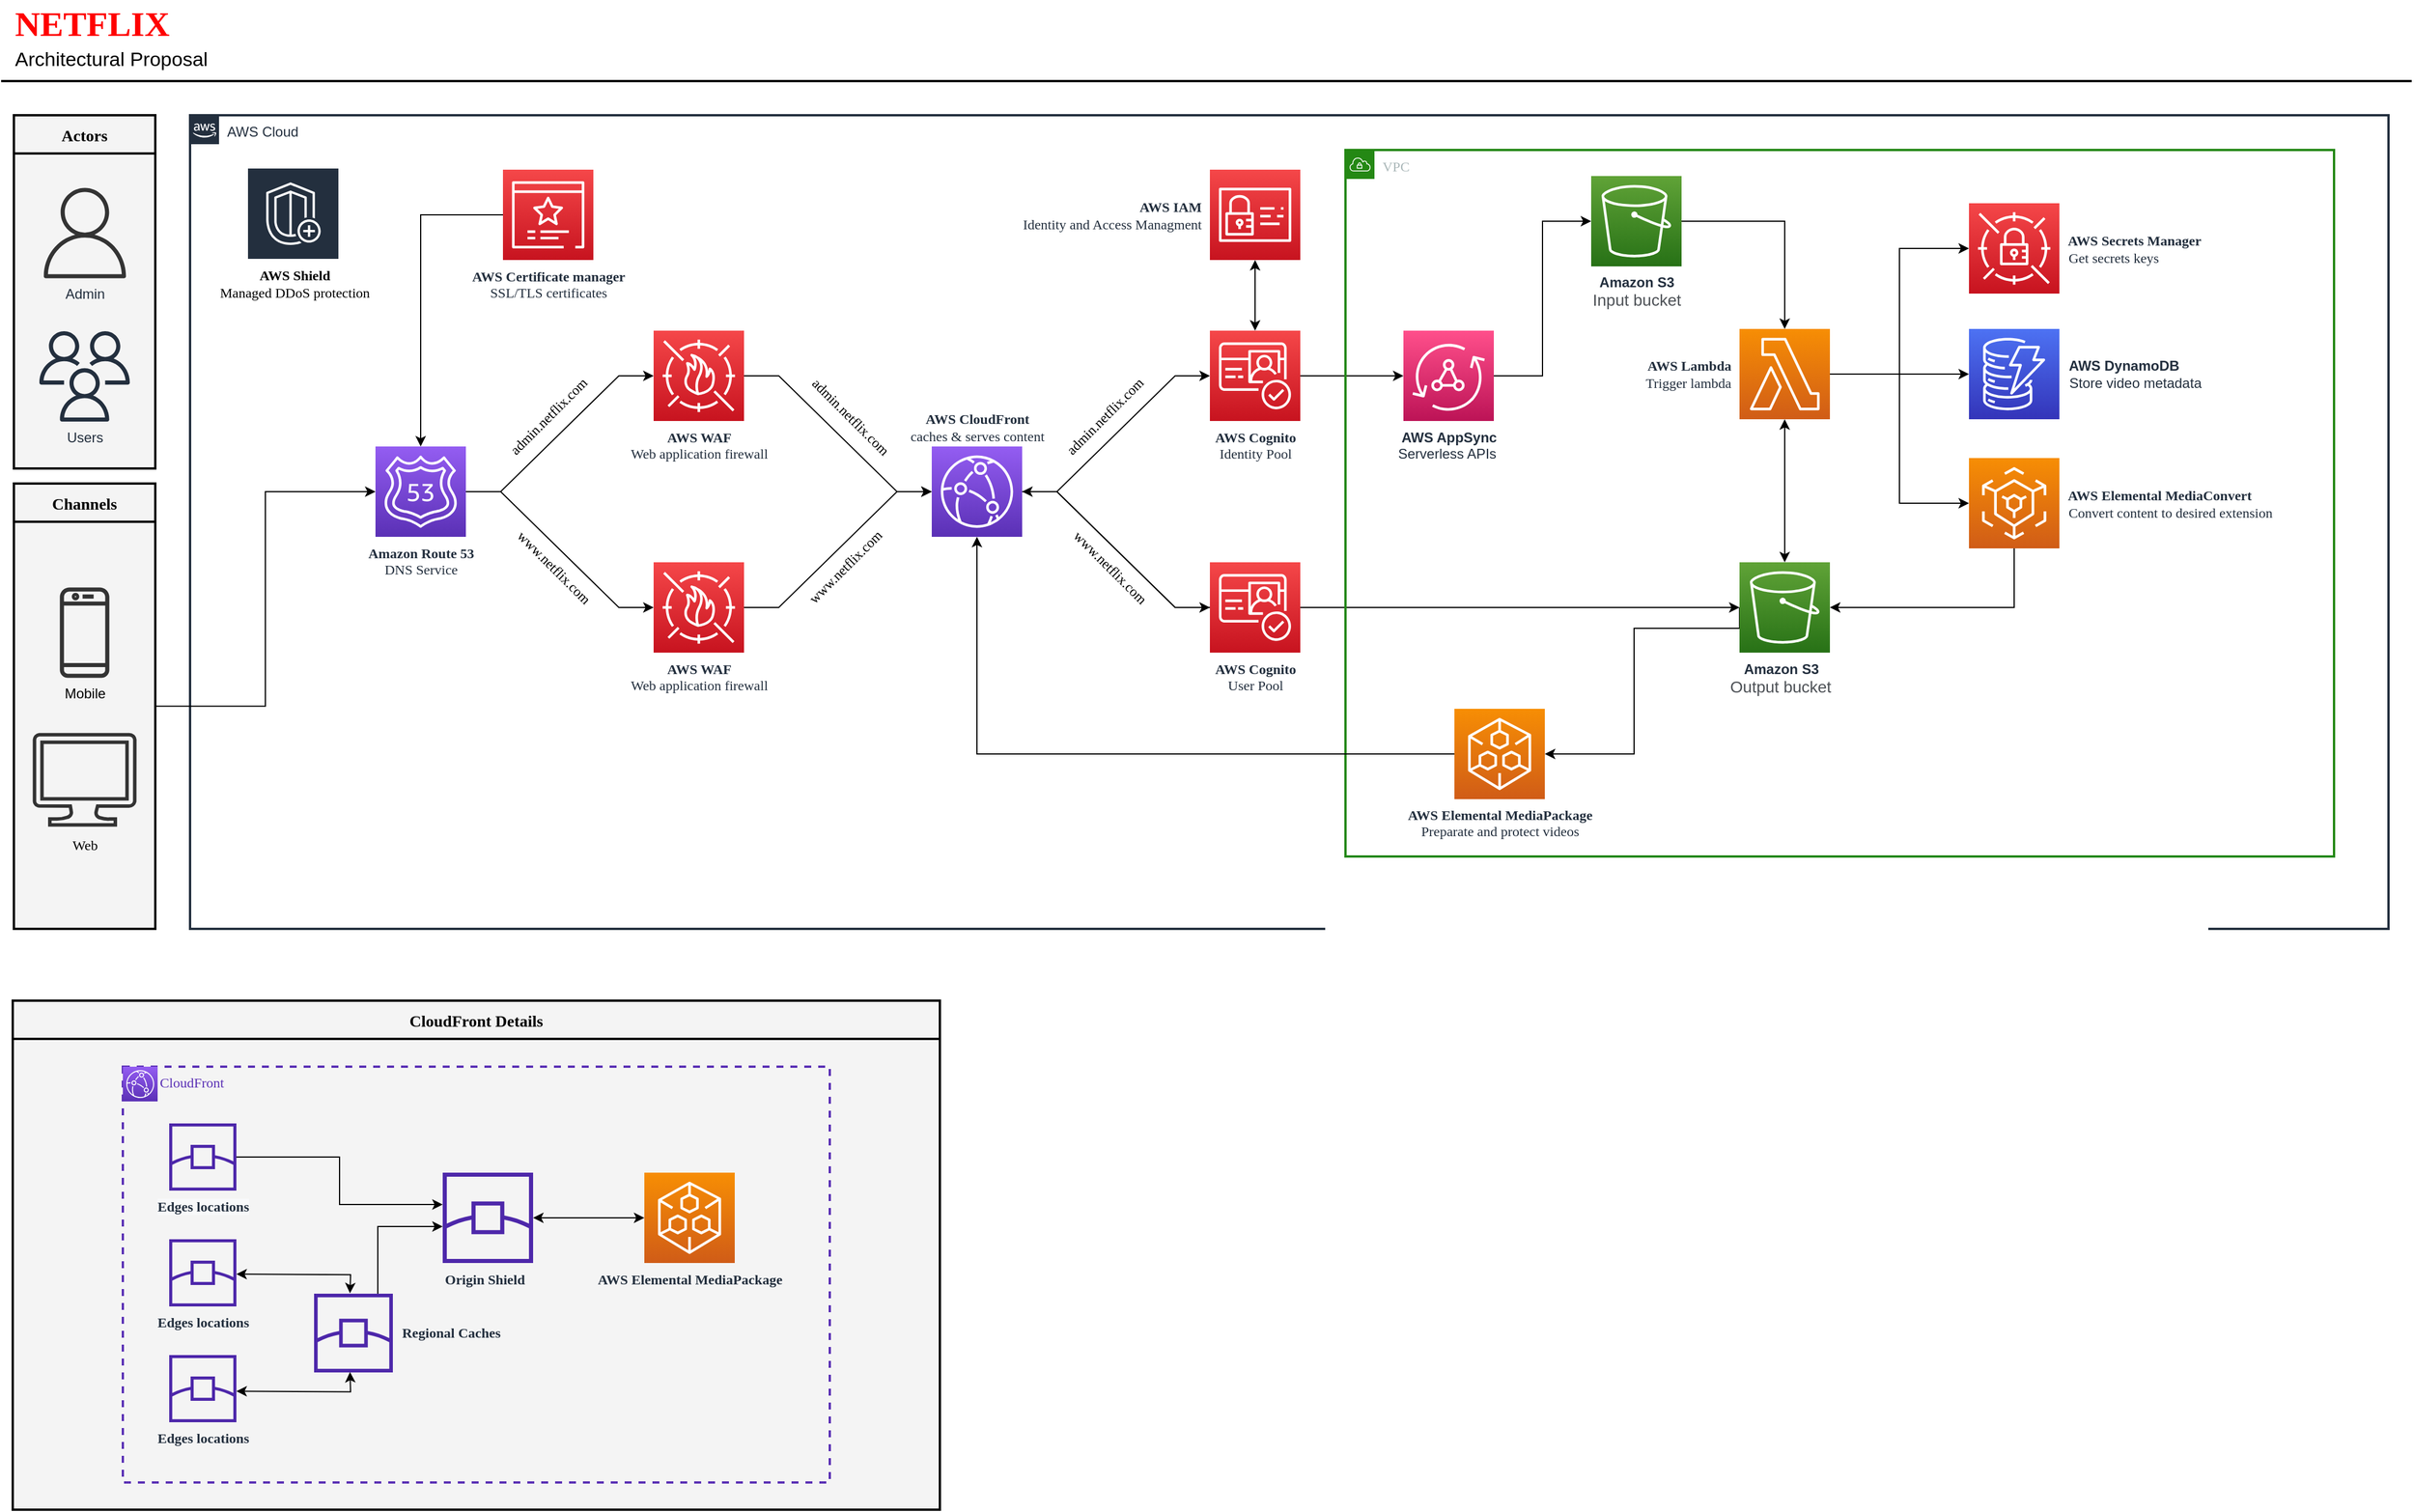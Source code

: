 <mxfile version="20.3.3" type="github">
  <diagram id="Ht1M8jgEwFfnCIfOTk4-" name="Page-1">
    <mxGraphModel dx="1203" dy="720" grid="1" gridSize="10" guides="1" tooltips="1" connect="1" arrows="1" fold="1" page="0" pageScale="1" pageWidth="1654" pageHeight="1169" math="0" shadow="0">
      <root>
        <mxCell id="0" />
        <mxCell id="1" parent="0" />
        <mxCell id="UEzPUAAOIrF-is8g5C7q-2" value="AWS Cloud" style="points=[[0,0],[0.25,0],[0.5,0],[0.75,0],[1,0],[1,0.25],[1,0.5],[1,0.75],[1,1],[0.75,1],[0.5,1],[0.25,1],[0,1],[0,0.75],[0,0.5],[0,0.25]];outlineConnect=0;gradientColor=none;html=1;whiteSpace=wrap;fontSize=12;fontStyle=0;shape=mxgraph.aws4.group;grIcon=mxgraph.aws4.group_aws_cloud_alt;strokeColor=#232F3E;fillColor=none;verticalAlign=top;align=left;spacingLeft=30;fontColor=#232F3E;dashed=0;container=1;pointerEvents=0;collapsible=0;recursiveResize=0;strokeWidth=2;" parent="1" vertex="1">
          <mxGeometry x="203" y="127.5" width="1897" height="702.5" as="geometry" />
        </mxCell>
        <mxCell id="dvmCrzCYMaWsLNcymDTV-44" style="edgeStyle=entityRelationEdgeStyle;rounded=0;orthogonalLoop=1;jettySize=auto;html=1;exitX=1;exitY=0.5;exitDx=0;exitDy=0;exitPerimeter=0;entryX=0;entryY=0.5;entryDx=0;entryDy=0;entryPerimeter=0;fontFamily=Tahoma;fontSize=12;fontColor=#000000;endArrow=classic;endFill=1;" edge="1" parent="UEzPUAAOIrF-is8g5C7q-2" source="6SgV_SN4hcE-GMupCQ7z-68" target="dvmCrzCYMaWsLNcymDTV-8">
          <mxGeometry relative="1" as="geometry" />
        </mxCell>
        <mxCell id="dvmCrzCYMaWsLNcymDTV-45" style="edgeStyle=entityRelationEdgeStyle;rounded=0;orthogonalLoop=1;jettySize=auto;html=1;exitX=1;exitY=0.5;exitDx=0;exitDy=0;exitPerimeter=0;entryX=0;entryY=0.5;entryDx=0;entryDy=0;entryPerimeter=0;fontFamily=Tahoma;fontSize=12;fontColor=#000000;endArrow=classic;endFill=1;" edge="1" parent="UEzPUAAOIrF-is8g5C7q-2" source="6SgV_SN4hcE-GMupCQ7z-68" target="6SgV_SN4hcE-GMupCQ7z-70">
          <mxGeometry relative="1" as="geometry" />
        </mxCell>
        <mxCell id="6SgV_SN4hcE-GMupCQ7z-68" value="&lt;font style=&quot;font-size: 12px;&quot;&gt;&lt;b&gt;Amazon Route 53&lt;/b&gt;&lt;br&gt;DNS Service&lt;/font&gt;" style="sketch=0;points=[[0,0,0],[0.25,0,0],[0.5,0,0],[0.75,0,0],[1,0,0],[0,1,0],[0.25,1,0],[0.5,1,0],[0.75,1,0],[1,1,0],[0,0.25,0],[0,0.5,0],[0,0.75,0],[1,0.25,0],[1,0.5,0],[1,0.75,0]];outlineConnect=0;fontColor=#232F3E;gradientColor=#945DF2;gradientDirection=north;fillColor=#5A30B5;strokeColor=#ffffff;dashed=0;verticalLabelPosition=bottom;verticalAlign=top;align=center;html=1;fontSize=12;fontStyle=0;aspect=fixed;shape=mxgraph.aws4.resourceIcon;resIcon=mxgraph.aws4.route_53;labelBorderColor=none;fillStyle=auto;strokeWidth=3;fontFamily=Tahoma;" parent="UEzPUAAOIrF-is8g5C7q-2" vertex="1">
          <mxGeometry x="160" y="286" width="78" height="78" as="geometry" />
        </mxCell>
        <mxCell id="dvmCrzCYMaWsLNcymDTV-40" style="edgeStyle=entityRelationEdgeStyle;rounded=0;orthogonalLoop=1;jettySize=auto;html=1;exitX=1;exitY=0.5;exitDx=0;exitDy=0;exitPerimeter=0;entryX=0;entryY=0.5;entryDx=0;entryDy=0;entryPerimeter=0;fontFamily=Tahoma;fontSize=12;fontColor=#000000;endArrow=classic;endFill=1;" edge="1" parent="UEzPUAAOIrF-is8g5C7q-2" source="6SgV_SN4hcE-GMupCQ7z-70" target="dvmCrzCYMaWsLNcymDTV-37">
          <mxGeometry relative="1" as="geometry" />
        </mxCell>
        <mxCell id="6SgV_SN4hcE-GMupCQ7z-70" value="&lt;b&gt;AWS WAF&lt;/b&gt;&lt;br&gt;&lt;div&gt;Web application firewall&lt;/div&gt;" style="sketch=0;points=[[0,0,0],[0.25,0,0],[0.5,0,0],[0.75,0,0],[1,0,0],[0,1,0],[0.25,1,0],[0.5,1,0],[0.75,1,0],[1,1,0],[0,0.25,0],[0,0.5,0],[0,0.75,0],[1,0.25,0],[1,0.5,0],[1,0.75,0]];outlineConnect=0;fontColor=#232F3E;gradientColor=#F54749;gradientDirection=north;fillColor=#C7131F;strokeColor=#ffffff;dashed=0;verticalLabelPosition=bottom;verticalAlign=top;align=center;html=1;fontSize=12;fontStyle=0;aspect=fixed;shape=mxgraph.aws4.resourceIcon;resIcon=mxgraph.aws4.waf;labelBorderColor=none;fillStyle=auto;strokeWidth=3;fontFamily=Tahoma;" parent="UEzPUAAOIrF-is8g5C7q-2" vertex="1">
          <mxGeometry x="400" y="186" width="78" height="78" as="geometry" />
        </mxCell>
        <mxCell id="dvmCrzCYMaWsLNcymDTV-6" value="" style="sketch=0;outlineConnect=0;fontColor=#232F3E;gradientColor=none;strokeColor=#ffffff;fillColor=#232F3E;dashed=0;verticalLabelPosition=middle;verticalAlign=bottom;align=center;html=1;whiteSpace=wrap;fontSize=10;fontStyle=1;spacing=3;shape=mxgraph.aws4.productIcon;prIcon=mxgraph.aws4.shield;labelBorderColor=none;fillStyle=auto;strokeWidth=3;fontFamily=Tahoma;shadow=0;" vertex="1" parent="UEzPUAAOIrF-is8g5C7q-2">
          <mxGeometry x="49" y="45" width="80" height="75" as="geometry" />
        </mxCell>
        <mxCell id="dvmCrzCYMaWsLNcymDTV-7" value="&lt;b&gt;AWS Shield&lt;/b&gt;&lt;br&gt;Managed DDoS protection" style="text;html=1;align=center;verticalAlign=middle;resizable=0;points=[];autosize=1;strokeColor=none;fillColor=none;fontSize=12;fontFamily=Tahoma;fontColor=#000000;" vertex="1" parent="UEzPUAAOIrF-is8g5C7q-2">
          <mxGeometry x="10" y="125" width="160" height="40" as="geometry" />
        </mxCell>
        <mxCell id="dvmCrzCYMaWsLNcymDTV-41" style="edgeStyle=entityRelationEdgeStyle;rounded=0;orthogonalLoop=1;jettySize=auto;html=1;exitX=1;exitY=0.5;exitDx=0;exitDy=0;exitPerimeter=0;entryX=0;entryY=0.5;entryDx=0;entryDy=0;entryPerimeter=0;fontFamily=Tahoma;fontSize=12;fontColor=#000000;endArrow=classic;endFill=1;" edge="1" parent="UEzPUAAOIrF-is8g5C7q-2" source="dvmCrzCYMaWsLNcymDTV-8" target="dvmCrzCYMaWsLNcymDTV-37">
          <mxGeometry relative="1" as="geometry" />
        </mxCell>
        <mxCell id="dvmCrzCYMaWsLNcymDTV-8" value="&lt;b&gt;AWS WAF&lt;/b&gt;&lt;br&gt;&lt;div&gt;Web application firewall&lt;/div&gt;" style="sketch=0;points=[[0,0,0],[0.25,0,0],[0.5,0,0],[0.75,0,0],[1,0,0],[0,1,0],[0.25,1,0],[0.5,1,0],[0.75,1,0],[1,1,0],[0,0.25,0],[0,0.5,0],[0,0.75,0],[1,0.25,0],[1,0.5,0],[1,0.75,0]];outlineConnect=0;fontColor=#232F3E;gradientColor=#F54749;gradientDirection=north;fillColor=#C7131F;strokeColor=#ffffff;dashed=0;verticalLabelPosition=bottom;verticalAlign=top;align=center;html=1;fontSize=12;fontStyle=0;aspect=fixed;shape=mxgraph.aws4.resourceIcon;resIcon=mxgraph.aws4.waf;labelBorderColor=none;fillStyle=auto;strokeWidth=3;fontFamily=Tahoma;" vertex="1" parent="UEzPUAAOIrF-is8g5C7q-2">
          <mxGeometry x="400" y="386" width="78" height="78" as="geometry" />
        </mxCell>
        <mxCell id="dvmCrzCYMaWsLNcymDTV-13" style="edgeStyle=orthogonalEdgeStyle;rounded=0;orthogonalLoop=1;jettySize=auto;html=1;exitX=0;exitY=0.5;exitDx=0;exitDy=0;exitPerimeter=0;entryX=0.5;entryY=0;entryDx=0;entryDy=0;entryPerimeter=0;fontFamily=Tahoma;fontSize=12;fontColor=#000000;" edge="1" parent="UEzPUAAOIrF-is8g5C7q-2" source="dvmCrzCYMaWsLNcymDTV-9" target="6SgV_SN4hcE-GMupCQ7z-68">
          <mxGeometry relative="1" as="geometry" />
        </mxCell>
        <mxCell id="dvmCrzCYMaWsLNcymDTV-9" value="&lt;b&gt;AWS Certificate manager&lt;/b&gt;&lt;br&gt;SSL/TLS certificates" style="sketch=0;points=[[0,0,0],[0.25,0,0],[0.5,0,0],[0.75,0,0],[1,0,0],[0,1,0],[0.25,1,0],[0.5,1,0],[0.75,1,0],[1,1,0],[0,0.25,0],[0,0.5,0],[0,0.75,0],[1,0.25,0],[1,0.5,0],[1,0.75,0]];outlineConnect=0;fontColor=#232F3E;gradientColor=#F54749;gradientDirection=north;fillColor=#C7131F;strokeColor=#ffffff;dashed=0;verticalLabelPosition=bottom;verticalAlign=top;align=center;html=1;fontSize=12;fontStyle=0;aspect=fixed;shape=mxgraph.aws4.resourceIcon;resIcon=mxgraph.aws4.certificate_manager_3;shadow=0;labelBorderColor=none;fillStyle=auto;strokeWidth=3;fontFamily=Tahoma;" vertex="1" parent="UEzPUAAOIrF-is8g5C7q-2">
          <mxGeometry x="270" y="47" width="78" height="78" as="geometry" />
        </mxCell>
        <mxCell id="dvmCrzCYMaWsLNcymDTV-35" value="www.netflix.com" style="text;html=1;align=center;verticalAlign=middle;resizable=0;points=[];autosize=1;strokeColor=none;fillColor=none;fontSize=12;fontFamily=Tahoma;fontColor=#000000;rotation=45;" vertex="1" parent="UEzPUAAOIrF-is8g5C7q-2">
          <mxGeometry x="259" y="375" width="110" height="30" as="geometry" />
        </mxCell>
        <mxCell id="dvmCrzCYMaWsLNcymDTV-36" value="admin.netflix.com" style="text;html=1;align=center;verticalAlign=middle;resizable=0;points=[];autosize=1;strokeColor=none;fillColor=none;fontSize=12;fontFamily=Tahoma;fontColor=#000000;rotation=315;flipV=1;flipH=1;" vertex="1" parent="UEzPUAAOIrF-is8g5C7q-2">
          <mxGeometry x="249" y="245" width="120" height="30" as="geometry" />
        </mxCell>
        <mxCell id="dvmCrzCYMaWsLNcymDTV-37" value="&lt;b&gt;AWS CloudFront&lt;/b&gt;&lt;br&gt;caches &amp;amp; serves content" style="sketch=0;points=[[0,0,0],[0.25,0,0],[0.5,0,0],[0.75,0,0],[1,0,0],[0,1,0],[0.25,1,0],[0.5,1,0],[0.75,1,0],[1,1,0],[0,0.25,0],[0,0.5,0],[0,0.75,0],[1,0.25,0],[1,0.5,0],[1,0.75,0]];outlineConnect=0;fontColor=#232F3E;gradientColor=#945DF2;gradientDirection=north;fillColor=#5A30B5;strokeColor=#ffffff;dashed=0;verticalLabelPosition=top;verticalAlign=bottom;align=center;html=1;fontSize=12;fontStyle=0;aspect=fixed;shape=mxgraph.aws4.resourceIcon;resIcon=mxgraph.aws4.cloudfront;shadow=0;labelBorderColor=none;fillStyle=auto;strokeWidth=3;fontFamily=Tahoma;labelPosition=center;" vertex="1" parent="UEzPUAAOIrF-is8g5C7q-2">
          <mxGeometry x="640" y="286" width="78" height="78" as="geometry" />
        </mxCell>
        <mxCell id="dvmCrzCYMaWsLNcymDTV-42" value="admin.netflix.com" style="text;html=1;align=center;verticalAlign=middle;resizable=0;points=[];autosize=1;strokeColor=none;fillColor=none;fontSize=12;fontFamily=Tahoma;fontColor=#000000;rotation=45;flipV=1;flipH=1;" vertex="1" parent="UEzPUAAOIrF-is8g5C7q-2">
          <mxGeometry x="510" y="245" width="120" height="30" as="geometry" />
        </mxCell>
        <mxCell id="dvmCrzCYMaWsLNcymDTV-43" value="www.netflix.com" style="text;html=1;align=center;verticalAlign=middle;resizable=0;points=[];autosize=1;strokeColor=none;fillColor=none;fontSize=12;fontFamily=Tahoma;fontColor=#000000;rotation=315;" vertex="1" parent="UEzPUAAOIrF-is8g5C7q-2">
          <mxGeometry x="510" y="375" width="110" height="30" as="geometry" />
        </mxCell>
        <mxCell id="dvmCrzCYMaWsLNcymDTV-63" style="edgeStyle=entityRelationEdgeStyle;rounded=0;orthogonalLoop=1;jettySize=auto;html=1;exitX=1;exitY=0.5;exitDx=0;exitDy=0;exitPerimeter=0;fontFamily=Tahoma;fontSize=12;fontColor=#000000;endArrow=classic;endFill=1;" edge="1" parent="UEzPUAAOIrF-is8g5C7q-2" source="dvmCrzCYMaWsLNcymDTV-48" target="dvmCrzCYMaWsLNcymDTV-62">
          <mxGeometry relative="1" as="geometry" />
        </mxCell>
        <mxCell id="dvmCrzCYMaWsLNcymDTV-48" value="&lt;b&gt;AWS Cognito&lt;/b&gt;&lt;br&gt;Identity Pool" style="sketch=0;points=[[0,0,0],[0.25,0,0],[0.5,0,0],[0.75,0,0],[1,0,0],[0,1,0],[0.25,1,0],[0.5,1,0],[0.75,1,0],[1,1,0],[0,0.25,0],[0,0.5,0],[0,0.75,0],[1,0.25,0],[1,0.5,0],[1,0.75,0]];outlineConnect=0;fontColor=#232F3E;gradientColor=#F54749;gradientDirection=north;fillColor=#C7131F;strokeColor=#ffffff;dashed=0;verticalLabelPosition=bottom;verticalAlign=top;align=center;html=1;fontSize=12;fontStyle=0;aspect=fixed;shape=mxgraph.aws4.resourceIcon;resIcon=mxgraph.aws4.cognito;shadow=0;labelBorderColor=none;fillStyle=auto;strokeWidth=3;fontFamily=Tahoma;" vertex="1" parent="UEzPUAAOIrF-is8g5C7q-2">
          <mxGeometry x="880" y="186" width="78" height="78" as="geometry" />
        </mxCell>
        <mxCell id="dvmCrzCYMaWsLNcymDTV-49" style="edgeStyle=entityRelationEdgeStyle;rounded=0;orthogonalLoop=1;jettySize=auto;html=1;exitX=1;exitY=0.5;exitDx=0;exitDy=0;exitPerimeter=0;entryX=0;entryY=0.5;entryDx=0;entryDy=0;entryPerimeter=0;fontFamily=Tahoma;fontSize=12;fontColor=#000000;endArrow=classic;endFill=1;" edge="1" parent="UEzPUAAOIrF-is8g5C7q-2">
          <mxGeometry relative="1" as="geometry">
            <mxPoint x="718.0" y="325" as="sourcePoint" />
            <mxPoint x="880" y="425" as="targetPoint" />
          </mxGeometry>
        </mxCell>
        <mxCell id="dvmCrzCYMaWsLNcymDTV-50" style="edgeStyle=entityRelationEdgeStyle;rounded=0;orthogonalLoop=1;jettySize=auto;html=1;exitX=1;exitY=0.5;exitDx=0;exitDy=0;exitPerimeter=0;entryX=0;entryY=0.5;entryDx=0;entryDy=0;entryPerimeter=0;fontFamily=Tahoma;fontSize=12;fontColor=#000000;endArrow=classic;endFill=1;" edge="1" parent="UEzPUAAOIrF-is8g5C7q-2">
          <mxGeometry relative="1" as="geometry">
            <mxPoint x="718.0" y="325" as="sourcePoint" />
            <mxPoint x="880" y="225.0" as="targetPoint" />
          </mxGeometry>
        </mxCell>
        <mxCell id="dvmCrzCYMaWsLNcymDTV-51" value="www.netflix.com" style="text;html=1;align=center;verticalAlign=middle;resizable=0;points=[];autosize=1;strokeColor=none;fillColor=none;fontSize=12;fontFamily=Tahoma;fontColor=#000000;rotation=45;" vertex="1" parent="UEzPUAAOIrF-is8g5C7q-2">
          <mxGeometry x="739" y="375" width="110" height="30" as="geometry" />
        </mxCell>
        <mxCell id="dvmCrzCYMaWsLNcymDTV-52" value="admin.netflix.com" style="text;html=1;align=center;verticalAlign=middle;resizable=0;points=[];autosize=1;strokeColor=none;fillColor=none;fontSize=12;fontFamily=Tahoma;fontColor=#000000;rotation=315;flipV=1;flipH=1;" vertex="1" parent="UEzPUAAOIrF-is8g5C7q-2">
          <mxGeometry x="729" y="245" width="120" height="30" as="geometry" />
        </mxCell>
        <mxCell id="dvmCrzCYMaWsLNcymDTV-109" style="edgeStyle=orthogonalEdgeStyle;rounded=0;orthogonalLoop=1;jettySize=auto;html=1;exitX=1;exitY=0.5;exitDx=0;exitDy=0;exitPerimeter=0;entryX=0;entryY=0.5;entryDx=0;entryDy=0;entryPerimeter=0;fontFamily=Tahoma;fontSize=12;fontColor=#000000;endArrow=classic;endFill=1;" edge="1" parent="UEzPUAAOIrF-is8g5C7q-2" source="dvmCrzCYMaWsLNcymDTV-53" target="dvmCrzCYMaWsLNcymDTV-71">
          <mxGeometry relative="1" as="geometry" />
        </mxCell>
        <mxCell id="dvmCrzCYMaWsLNcymDTV-125" style="edgeStyle=entityRelationEdgeStyle;rounded=0;orthogonalLoop=1;jettySize=auto;html=1;exitX=0;exitY=0.5;exitDx=0;exitDy=0;exitPerimeter=0;entryX=1;entryY=0.5;entryDx=0;entryDy=0;entryPerimeter=0;fontFamily=Tahoma;fontSize=14;fontColor=#000000;endArrow=classic;endFill=1;" edge="1" parent="UEzPUAAOIrF-is8g5C7q-2" source="dvmCrzCYMaWsLNcymDTV-53" target="dvmCrzCYMaWsLNcymDTV-37">
          <mxGeometry relative="1" as="geometry" />
        </mxCell>
        <mxCell id="dvmCrzCYMaWsLNcymDTV-53" value="&lt;b&gt;AWS Cognito&lt;/b&gt;&lt;br&gt;User Pool" style="sketch=0;points=[[0,0,0],[0.25,0,0],[0.5,0,0],[0.75,0,0],[1,0,0],[0,1,0],[0.25,1,0],[0.5,1,0],[0.75,1,0],[1,1,0],[0,0.25,0],[0,0.5,0],[0,0.75,0],[1,0.25,0],[1,0.5,0],[1,0.75,0]];outlineConnect=0;fontColor=#232F3E;gradientColor=#F54749;gradientDirection=north;fillColor=#C7131F;strokeColor=#ffffff;dashed=0;verticalLabelPosition=bottom;verticalAlign=top;align=center;html=1;fontSize=12;fontStyle=0;aspect=fixed;shape=mxgraph.aws4.resourceIcon;resIcon=mxgraph.aws4.cognito;shadow=0;labelBorderColor=none;fillStyle=auto;strokeWidth=3;fontFamily=Tahoma;" vertex="1" parent="UEzPUAAOIrF-is8g5C7q-2">
          <mxGeometry x="880" y="386" width="78" height="78" as="geometry" />
        </mxCell>
        <mxCell id="dvmCrzCYMaWsLNcymDTV-54" value="&lt;div style=&quot;&quot;&gt;&lt;b style=&quot;background-color: initial;&quot;&gt;&amp;nbsp; AWS IAM&amp;nbsp;&amp;nbsp;&lt;/b&gt;&lt;/div&gt;&amp;nbsp; Identity and Access Managment&amp;nbsp;&amp;nbsp;" style="sketch=0;points=[[0,0,0],[0.25,0,0],[0.5,0,0],[0.75,0,0],[1,0,0],[0,1,0],[0.25,1,0],[0.5,1,0],[0.75,1,0],[1,1,0],[0,0.25,0],[0,0.5,0],[0,0.75,0],[1,0.25,0],[1,0.5,0],[1,0.75,0]];outlineConnect=0;fontColor=#232F3E;gradientColor=#F54749;gradientDirection=north;fillColor=#C7131F;strokeColor=#ffffff;dashed=0;verticalLabelPosition=middle;verticalAlign=middle;align=right;html=1;fontSize=12;fontStyle=0;aspect=fixed;shape=mxgraph.aws4.resourceIcon;resIcon=mxgraph.aws4.identity_and_access_management;shadow=0;labelBorderColor=none;fillStyle=auto;strokeWidth=3;fontFamily=Tahoma;labelPosition=left;" vertex="1" parent="UEzPUAAOIrF-is8g5C7q-2">
          <mxGeometry x="880" y="47" width="78" height="78" as="geometry" />
        </mxCell>
        <mxCell id="dvmCrzCYMaWsLNcymDTV-55" value="" style="endArrow=classic;startArrow=classic;html=1;rounded=0;fontFamily=Tahoma;fontSize=12;fontColor=#000000;entryX=0.5;entryY=1;entryDx=0;entryDy=0;entryPerimeter=0;exitX=0.5;exitY=0;exitDx=0;exitDy=0;exitPerimeter=0;" edge="1" parent="UEzPUAAOIrF-is8g5C7q-2" source="dvmCrzCYMaWsLNcymDTV-48" target="dvmCrzCYMaWsLNcymDTV-54">
          <mxGeometry width="50" height="50" relative="1" as="geometry">
            <mxPoint x="990" y="255" as="sourcePoint" />
            <mxPoint x="1040" y="205" as="targetPoint" />
          </mxGeometry>
        </mxCell>
        <mxCell id="dvmCrzCYMaWsLNcymDTV-61" value="VPC" style="points=[[0,0],[0.25,0],[0.5,0],[0.75,0],[1,0],[1,0.25],[1,0.5],[1,0.75],[1,1],[0.75,1],[0.5,1],[0.25,1],[0,1],[0,0.75],[0,0.5],[0,0.25]];outlineConnect=0;gradientColor=none;html=1;whiteSpace=wrap;fontSize=12;fontStyle=0;container=1;pointerEvents=0;collapsible=0;recursiveResize=0;shape=mxgraph.aws4.group;grIcon=mxgraph.aws4.group_vpc;strokeColor=#248814;fillColor=none;verticalAlign=top;align=left;spacingLeft=30;fontColor=#AAB7B8;dashed=0;shadow=0;labelBorderColor=none;sketch=0;fillStyle=auto;strokeWidth=2;fontFamily=Tahoma;" vertex="1" parent="UEzPUAAOIrF-is8g5C7q-2">
          <mxGeometry x="997" y="30" width="853" height="610" as="geometry" />
        </mxCell>
        <mxCell id="dvmCrzCYMaWsLNcymDTV-93" style="edgeStyle=orthogonalEdgeStyle;rounded=0;orthogonalLoop=1;jettySize=auto;html=1;exitX=1;exitY=0.5;exitDx=0;exitDy=0;exitPerimeter=0;entryX=0;entryY=0.5;entryDx=0;entryDy=0;entryPerimeter=0;fontFamily=Tahoma;fontSize=12;fontColor=#000000;endArrow=classic;endFill=1;" edge="1" parent="dvmCrzCYMaWsLNcymDTV-61" source="dvmCrzCYMaWsLNcymDTV-62" target="dvmCrzCYMaWsLNcymDTV-67">
          <mxGeometry relative="1" as="geometry" />
        </mxCell>
        <mxCell id="dvmCrzCYMaWsLNcymDTV-62" value="&lt;b&gt;AWS AppSync&lt;/b&gt;&lt;br&gt;Serverless APIs&amp;nbsp;" style="sketch=0;points=[[0,0,0],[0.25,0,0],[0.5,0,0],[0.75,0,0],[1,0,0],[0,1,0],[0.25,1,0],[0.5,1,0],[0.75,1,0],[1,1,0],[0,0.25,0],[0,0.5,0],[0,0.75,0],[1,0.25,0],[1,0.5,0],[1,0.75,0]];outlineConnect=0;fontColor=#232F3E;gradientColor=#FF4F8B;gradientDirection=north;fillColor=#BC1356;strokeColor=#ffffff;dashed=0;verticalLabelPosition=bottom;verticalAlign=top;align=center;html=1;fontSize=12;fontStyle=0;aspect=fixed;shape=mxgraph.aws4.resourceIcon;resIcon=mxgraph.aws4.appsync;" vertex="1" parent="dvmCrzCYMaWsLNcymDTV-61">
          <mxGeometry x="50" y="156" width="78" height="78" as="geometry" />
        </mxCell>
        <mxCell id="dvmCrzCYMaWsLNcymDTV-94" style="edgeStyle=orthogonalEdgeStyle;rounded=0;orthogonalLoop=1;jettySize=auto;html=1;exitX=1;exitY=0.5;exitDx=0;exitDy=0;exitPerimeter=0;entryX=0.5;entryY=0;entryDx=0;entryDy=0;entryPerimeter=0;fontFamily=Tahoma;fontSize=12;fontColor=#000000;endArrow=classic;endFill=1;" edge="1" parent="dvmCrzCYMaWsLNcymDTV-61" source="dvmCrzCYMaWsLNcymDTV-67" target="dvmCrzCYMaWsLNcymDTV-70">
          <mxGeometry relative="1" as="geometry" />
        </mxCell>
        <mxCell id="dvmCrzCYMaWsLNcymDTV-67" value="&lt;b&gt;Amazon S3&lt;br&gt;&lt;/b&gt;&lt;span style=&quot;color: rgb(77, 81, 86); font-family: arial, sans-serif; font-size: 14px; text-align: left; background-color: rgb(255, 255, 255);&quot;&gt;Input bucket&lt;/span&gt;" style="sketch=0;points=[[0,0,0],[0.25,0,0],[0.5,0,0],[0.75,0,0],[1,0,0],[0,1,0],[0.25,1,0],[0.5,1,0],[0.75,1,0],[1,1,0],[0,0.25,0],[0,0.5,0],[0,0.75,0],[1,0.25,0],[1,0.5,0],[1,0.75,0]];outlineConnect=0;fontColor=#232F3E;gradientColor=#60A337;gradientDirection=north;fillColor=#277116;strokeColor=#ffffff;dashed=0;verticalLabelPosition=bottom;verticalAlign=top;align=center;html=1;fontSize=12;fontStyle=0;aspect=fixed;shape=mxgraph.aws4.resourceIcon;resIcon=mxgraph.aws4.s3;" vertex="1" parent="dvmCrzCYMaWsLNcymDTV-61">
          <mxGeometry x="212" y="22.5" width="78" height="78" as="geometry" />
        </mxCell>
        <mxCell id="dvmCrzCYMaWsLNcymDTV-83" style="edgeStyle=orthogonalEdgeStyle;rounded=0;orthogonalLoop=1;jettySize=auto;html=1;exitX=1;exitY=0.5;exitDx=0;exitDy=0;exitPerimeter=0;entryX=0;entryY=0.5;entryDx=0;entryDy=0;entryPerimeter=0;fontFamily=Tahoma;fontSize=12;fontColor=#000000;endArrow=classic;endFill=1;" edge="1" parent="dvmCrzCYMaWsLNcymDTV-61" source="dvmCrzCYMaWsLNcymDTV-70" target="dvmCrzCYMaWsLNcymDTV-76">
          <mxGeometry relative="1" as="geometry" />
        </mxCell>
        <mxCell id="dvmCrzCYMaWsLNcymDTV-84" style="edgeStyle=orthogonalEdgeStyle;rounded=0;orthogonalLoop=1;jettySize=auto;html=1;exitX=1;exitY=0.5;exitDx=0;exitDy=0;exitPerimeter=0;entryX=0;entryY=0.5;entryDx=0;entryDy=0;entryPerimeter=0;fontFamily=Tahoma;fontSize=12;fontColor=#000000;endArrow=classic;endFill=1;" edge="1" parent="dvmCrzCYMaWsLNcymDTV-61" source="dvmCrzCYMaWsLNcymDTV-70" target="dvmCrzCYMaWsLNcymDTV-80">
          <mxGeometry relative="1" as="geometry" />
        </mxCell>
        <mxCell id="dvmCrzCYMaWsLNcymDTV-85" style="edgeStyle=orthogonalEdgeStyle;rounded=0;orthogonalLoop=1;jettySize=auto;html=1;exitX=1;exitY=0.5;exitDx=0;exitDy=0;exitPerimeter=0;entryX=0;entryY=0.5;entryDx=0;entryDy=0;entryPerimeter=0;fontFamily=Tahoma;fontSize=12;fontColor=#000000;endArrow=classic;endFill=1;" edge="1" parent="dvmCrzCYMaWsLNcymDTV-61" source="dvmCrzCYMaWsLNcymDTV-70" target="dvmCrzCYMaWsLNcymDTV-81">
          <mxGeometry relative="1" as="geometry" />
        </mxCell>
        <mxCell id="dvmCrzCYMaWsLNcymDTV-70" value="&lt;b&gt;AWS Lambda&amp;nbsp;&amp;nbsp;&lt;br&gt;&lt;/b&gt;Trigger lambda&amp;nbsp;&amp;nbsp;" style="sketch=0;points=[[0,0,0],[0.25,0,0],[0.5,0,0],[0.75,0,0],[1,0,0],[0,1,0],[0.25,1,0],[0.5,1,0],[0.75,1,0],[1,1,0],[0,0.25,0],[0,0.5,0],[0,0.75,0],[1,0.25,0],[1,0.5,0],[1,0.75,0]];outlineConnect=0;fontColor=#232F3E;gradientColor=#F78E04;gradientDirection=north;fillColor=#D05C17;strokeColor=#ffffff;dashed=0;verticalLabelPosition=middle;verticalAlign=middle;align=right;html=1;fontSize=12;fontStyle=0;aspect=fixed;shape=mxgraph.aws4.resourceIcon;resIcon=mxgraph.aws4.lambda;shadow=0;labelBorderColor=none;fillStyle=auto;strokeWidth=2;fontFamily=Tahoma;labelPosition=left;" vertex="1" parent="dvmCrzCYMaWsLNcymDTV-61">
          <mxGeometry x="340" y="154.5" width="78" height="78" as="geometry" />
        </mxCell>
        <mxCell id="dvmCrzCYMaWsLNcymDTV-112" style="edgeStyle=orthogonalEdgeStyle;rounded=0;orthogonalLoop=1;jettySize=auto;html=1;exitX=0;exitY=0.5;exitDx=0;exitDy=0;exitPerimeter=0;entryX=1;entryY=0.5;entryDx=0;entryDy=0;entryPerimeter=0;fontFamily=Tahoma;fontSize=12;fontColor=#000000;endArrow=classic;endFill=1;" edge="1" parent="dvmCrzCYMaWsLNcymDTV-61" source="dvmCrzCYMaWsLNcymDTV-71" target="dvmCrzCYMaWsLNcymDTV-108">
          <mxGeometry relative="1" as="geometry">
            <Array as="points">
              <mxPoint x="340" y="413" />
              <mxPoint x="249" y="413" />
              <mxPoint x="249" y="522" />
            </Array>
          </mxGeometry>
        </mxCell>
        <mxCell id="dvmCrzCYMaWsLNcymDTV-71" value="&lt;b&gt;Amazon S3&amp;nbsp;&amp;nbsp;&lt;br&gt;&lt;/b&gt;&lt;span style=&quot;color: rgb(77, 81, 86); font-family: arial, sans-serif; font-size: 14px; text-align: left; background-color: rgb(255, 255, 255);&quot;&gt;Output bucket&amp;nbsp;&amp;nbsp;&lt;/span&gt;" style="sketch=0;points=[[0,0,0],[0.25,0,0],[0.5,0,0],[0.75,0,0],[1,0,0],[0,1,0],[0.25,1,0],[0.5,1,0],[0.75,1,0],[1,1,0],[0,0.25,0],[0,0.5,0],[0,0.75,0],[1,0.25,0],[1,0.5,0],[1,0.75,0]];outlineConnect=0;fontColor=#232F3E;gradientColor=#60A337;gradientDirection=north;fillColor=#277116;strokeColor=#ffffff;dashed=0;verticalLabelPosition=bottom;verticalAlign=top;align=center;html=1;fontSize=12;fontStyle=0;aspect=fixed;shape=mxgraph.aws4.resourceIcon;resIcon=mxgraph.aws4.s3;labelPosition=center;" vertex="1" parent="dvmCrzCYMaWsLNcymDTV-61">
          <mxGeometry x="340" y="356" width="78" height="78" as="geometry" />
        </mxCell>
        <mxCell id="dvmCrzCYMaWsLNcymDTV-76" value="&lt;b&gt;&amp;nbsp; AWS Secrets Manager&lt;/b&gt;&lt;br&gt;&amp;nbsp; Get secrets keys" style="sketch=0;points=[[0,0,0],[0.25,0,0],[0.5,0,0],[0.75,0,0],[1,0,0],[0,1,0],[0.25,1,0],[0.5,1,0],[0.75,1,0],[1,1,0],[0,0.25,0],[0,0.5,0],[0,0.75,0],[1,0.25,0],[1,0.5,0],[1,0.75,0]];outlineConnect=0;fontColor=#232F3E;gradientColor=#F54749;gradientDirection=north;fillColor=#C7131F;strokeColor=#ffffff;dashed=0;verticalLabelPosition=middle;verticalAlign=middle;align=left;html=1;fontSize=12;fontStyle=0;aspect=fixed;shape=mxgraph.aws4.resourceIcon;resIcon=mxgraph.aws4.secrets_manager;shadow=0;labelBorderColor=none;fillStyle=auto;strokeWidth=2;fontFamily=Tahoma;labelPosition=right;" vertex="1" parent="dvmCrzCYMaWsLNcymDTV-61">
          <mxGeometry x="538" y="46" width="78" height="78" as="geometry" />
        </mxCell>
        <mxCell id="dvmCrzCYMaWsLNcymDTV-80" value="&lt;b&gt;&amp;nbsp; AWS DynamoDB&lt;/b&gt;&lt;br&gt;&amp;nbsp; Store video metadata" style="sketch=0;points=[[0,0,0],[0.25,0,0],[0.5,0,0],[0.75,0,0],[1,0,0],[0,1,0],[0.25,1,0],[0.5,1,0],[0.75,1,0],[1,1,0],[0,0.25,0],[0,0.5,0],[0,0.75,0],[1,0.25,0],[1,0.5,0],[1,0.75,0]];outlineConnect=0;fontColor=#232F3E;gradientColor=#4D72F3;gradientDirection=north;fillColor=#3334B9;strokeColor=#ffffff;dashed=0;verticalLabelPosition=middle;verticalAlign=middle;align=left;html=1;fontSize=12;fontStyle=0;aspect=fixed;shape=mxgraph.aws4.resourceIcon;resIcon=mxgraph.aws4.dynamodb;labelPosition=right;" vertex="1" parent="dvmCrzCYMaWsLNcymDTV-61">
          <mxGeometry x="538" y="154.5" width="78" height="78" as="geometry" />
        </mxCell>
        <mxCell id="dvmCrzCYMaWsLNcymDTV-86" style="edgeStyle=orthogonalEdgeStyle;rounded=0;orthogonalLoop=1;jettySize=auto;html=1;exitX=0.5;exitY=1;exitDx=0;exitDy=0;exitPerimeter=0;entryX=1;entryY=0.5;entryDx=0;entryDy=0;entryPerimeter=0;fontFamily=Tahoma;fontSize=12;fontColor=#000000;endArrow=classic;endFill=1;" edge="1" parent="dvmCrzCYMaWsLNcymDTV-61" source="dvmCrzCYMaWsLNcymDTV-81" target="dvmCrzCYMaWsLNcymDTV-71">
          <mxGeometry relative="1" as="geometry" />
        </mxCell>
        <mxCell id="dvmCrzCYMaWsLNcymDTV-81" value="&lt;b&gt;&amp;nbsp; AWS Elemental MediaConvert&lt;/b&gt;&lt;br&gt;&amp;nbsp; Convert content to desired extension" style="sketch=0;points=[[0,0,0],[0.25,0,0],[0.5,0,0],[0.75,0,0],[1,0,0],[0,1,0],[0.25,1,0],[0.5,1,0],[0.75,1,0],[1,1,0],[0,0.25,0],[0,0.5,0],[0,0.75,0],[1,0.25,0],[1,0.5,0],[1,0.75,0]];outlineConnect=0;fontColor=#232F3E;gradientColor=#F78E04;gradientDirection=north;fillColor=#D05C17;strokeColor=#ffffff;dashed=0;verticalLabelPosition=middle;verticalAlign=middle;align=left;html=1;fontSize=12;fontStyle=0;aspect=fixed;shape=mxgraph.aws4.resourceIcon;resIcon=mxgraph.aws4.elemental_mediaconvert;shadow=0;labelBorderColor=none;fillStyle=auto;strokeWidth=2;fontFamily=Tahoma;labelPosition=right;" vertex="1" parent="dvmCrzCYMaWsLNcymDTV-61">
          <mxGeometry x="538" y="266" width="78" height="78" as="geometry" />
        </mxCell>
        <mxCell id="dvmCrzCYMaWsLNcymDTV-108" value="&lt;b&gt;AWS Elemental MediaPackage&lt;/b&gt;&lt;br&gt;Preparate and protect videos" style="sketch=0;points=[[0,0,0],[0.25,0,0],[0.5,0,0],[0.75,0,0],[1,0,0],[0,1,0],[0.25,1,0],[0.5,1,0],[0.75,1,0],[1,1,0],[0,0.25,0],[0,0.5,0],[0,0.75,0],[1,0.25,0],[1,0.5,0],[1,0.75,0]];outlineConnect=0;fontColor=#232F3E;gradientColor=#F78E04;gradientDirection=north;fillColor=#D05C17;strokeColor=#ffffff;dashed=0;verticalLabelPosition=bottom;verticalAlign=top;align=center;html=1;fontSize=12;fontStyle=0;aspect=fixed;shape=mxgraph.aws4.resourceIcon;resIcon=mxgraph.aws4.elemental_mediapackage;shadow=0;labelBorderColor=none;fillStyle=auto;strokeWidth=2;fontFamily=Tahoma;" vertex="1" parent="dvmCrzCYMaWsLNcymDTV-61">
          <mxGeometry x="94" y="482.5" width="78" height="78" as="geometry" />
        </mxCell>
        <mxCell id="dvmCrzCYMaWsLNcymDTV-111" value="" style="endArrow=classic;startArrow=classic;html=1;rounded=0;fontFamily=Tahoma;fontSize=12;fontColor=#000000;entryX=0.5;entryY=1;entryDx=0;entryDy=0;entryPerimeter=0;exitX=0.5;exitY=0;exitDx=0;exitDy=0;exitPerimeter=0;" edge="1" parent="dvmCrzCYMaWsLNcymDTV-61" source="dvmCrzCYMaWsLNcymDTV-71" target="dvmCrzCYMaWsLNcymDTV-70">
          <mxGeometry width="50" height="50" relative="1" as="geometry">
            <mxPoint x="310" y="392.5" as="sourcePoint" />
            <mxPoint x="360" y="342.5" as="targetPoint" />
          </mxGeometry>
        </mxCell>
        <mxCell id="dvmCrzCYMaWsLNcymDTV-110" style="edgeStyle=orthogonalEdgeStyle;rounded=0;orthogonalLoop=1;jettySize=auto;html=1;exitX=0;exitY=0.5;exitDx=0;exitDy=0;exitPerimeter=0;entryX=0.5;entryY=1;entryDx=0;entryDy=0;entryPerimeter=0;fontFamily=Tahoma;fontSize=12;fontColor=#000000;endArrow=classic;endFill=1;" edge="1" parent="UEzPUAAOIrF-is8g5C7q-2" source="dvmCrzCYMaWsLNcymDTV-108" target="dvmCrzCYMaWsLNcymDTV-37">
          <mxGeometry relative="1" as="geometry" />
        </mxCell>
        <mxCell id="-QjtrjUzRDEMRZ5MF8oH-47" value="&lt;font color=&quot;#ff0000&quot;&gt;NETFLIX&lt;/font&gt;" style="text;html=1;resizable=0;points=[];autosize=1;align=left;verticalAlign=top;spacingTop=-4;fontSize=30;fontStyle=1;fontFamily=Tahoma;" parent="1" vertex="1">
          <mxGeometry x="50" y="28" width="150" height="50" as="geometry" />
        </mxCell>
        <mxCell id="-QjtrjUzRDEMRZ5MF8oH-48" value="&lt;span style=&quot;font-size: 17px;&quot;&gt;Architectural Proposal&amp;nbsp;&lt;/span&gt;" style="text;html=1;resizable=0;points=[];autosize=1;align=left;verticalAlign=top;spacingTop=-4;fontSize=17;" parent="1" vertex="1">
          <mxGeometry x="50" y="67" width="190" height="30" as="geometry" />
        </mxCell>
        <mxCell id="SCVMTBWpLvtzJIhz15lM-1" value="" style="line;strokeWidth=2;html=1;fontSize=14;" parent="1" vertex="1">
          <mxGeometry x="40" y="93" width="2080" height="10" as="geometry" />
        </mxCell>
        <mxCell id="6SgV_SN4hcE-GMupCQ7z-53" value="Actors" style="swimlane;fontSize=14;align=center;swimlaneFillColor=#f4f4f4;fillColor=#f4f4f4;startSize=33;container=1;pointerEvents=0;collapsible=0;recursiveResize=0;strokeWidth=2;fontFamily=Tahoma;" parent="1" vertex="1">
          <mxGeometry x="51" y="127.5" width="122" height="305" as="geometry" />
        </mxCell>
        <mxCell id="6SgV_SN4hcE-GMupCQ7z-54" value="Admin" style="outlineConnect=0;fontColor=#232F3E;gradientColor=none;fillColor=#333333;strokeColor=none;dashed=0;verticalLabelPosition=bottom;verticalAlign=top;align=center;html=1;fontSize=12;fontStyle=0;aspect=fixed;pointerEvents=1;shape=mxgraph.aws4.user;labelBackgroundColor=none;strokeWidth=0;" parent="6SgV_SN4hcE-GMupCQ7z-53" vertex="1">
          <mxGeometry x="22" y="62.5" width="78" height="78" as="geometry" />
        </mxCell>
        <mxCell id="dvmCrzCYMaWsLNcymDTV-57" value="Users&lt;br&gt;" style="outlineConnect=0;fontColor=#232F3E;gradientColor=none;fillColor=#232F3E;strokeColor=none;dashed=0;verticalLabelPosition=bottom;verticalAlign=top;align=center;html=1;fontSize=12;fontStyle=0;aspect=fixed;pointerEvents=1;shape=mxgraph.aws4.users;labelBackgroundColor=none;" vertex="1" parent="6SgV_SN4hcE-GMupCQ7z-53">
          <mxGeometry x="22.0" y="186.5" width="78" height="78" as="geometry" />
        </mxCell>
        <mxCell id="dvmCrzCYMaWsLNcymDTV-159" value="CloudFront Details" style="swimlane;fontSize=14;align=center;swimlaneFillColor=#f4f4f4;fillColor=#f4f4f4;startSize=33;container=1;pointerEvents=0;collapsible=0;recursiveResize=0;strokeWidth=2;fontFamily=Tahoma;" vertex="1" parent="1">
          <mxGeometry x="50" y="892" width="800" height="439.5" as="geometry" />
        </mxCell>
        <mxCell id="dvmCrzCYMaWsLNcymDTV-145" value="&lt;font color=&quot;#5a30b5&quot;&gt;CloudFront&lt;/font&gt;" style="points=[[0,0],[0.25,0],[0.5,0],[0.75,0],[1,0],[1,0.25],[1,0.5],[1,0.75],[1,1],[0.75,1],[0.5,1],[0.25,1],[0,1],[0,0.75],[0,0.5],[0,0.25]];outlineConnect=0;gradientColor=none;html=1;whiteSpace=wrap;fontSize=12;fontStyle=0;container=1;pointerEvents=0;collapsible=0;recursiveResize=0;shape=mxgraph.aws4.group;grIcon=mxgraph.aws4.group_region;strokeColor=#5A30B5;fillColor=none;verticalAlign=top;align=left;spacingLeft=30;fontColor=#147EBA;dashed=1;rounded=1;shadow=0;glass=0;labelBorderColor=none;sketch=0;fillStyle=auto;strokeWidth=2;fontFamily=Tahoma;" vertex="1" parent="dvmCrzCYMaWsLNcymDTV-159">
          <mxGeometry x="95" y="57" width="610" height="359" as="geometry" />
        </mxCell>
        <mxCell id="dvmCrzCYMaWsLNcymDTV-140" value="&lt;b&gt;AWS Elemental MediaPackage&lt;/b&gt;" style="sketch=0;points=[[0,0,0],[0.25,0,0],[0.5,0,0],[0.75,0,0],[1,0,0],[0,1,0],[0.25,1,0],[0.5,1,0],[0.75,1,0],[1,1,0],[0,0.25,0],[0,0.5,0],[0,0.75,0],[1,0.25,0],[1,0.5,0],[1,0.75,0]];outlineConnect=0;fontColor=#232F3E;gradientColor=#F78E04;gradientDirection=north;fillColor=#D05C17;strokeColor=#ffffff;dashed=0;verticalLabelPosition=bottom;verticalAlign=top;align=center;html=1;fontSize=12;fontStyle=0;aspect=fixed;shape=mxgraph.aws4.resourceIcon;resIcon=mxgraph.aws4.elemental_mediapackage;shadow=0;labelBorderColor=none;fillStyle=auto;strokeWidth=2;fontFamily=Tahoma;labelPosition=center;" vertex="1" parent="dvmCrzCYMaWsLNcymDTV-145">
          <mxGeometry x="450" y="91.5" width="78" height="78" as="geometry" />
        </mxCell>
        <mxCell id="dvmCrzCYMaWsLNcymDTV-146" value="" style="sketch=0;points=[[0,0,0],[0.25,0,0],[0.5,0,0],[0.75,0,0],[1,0,0],[0,1,0],[0.25,1,0],[0.5,1,0],[0.75,1,0],[1,1,0],[0,0.25,0],[0,0.5,0],[0,0.75,0],[1,0.25,0],[1,0.5,0],[1,0.75,0]];outlineConnect=0;fontColor=#232F3E;gradientColor=#945DF2;gradientDirection=north;fillColor=#5A30B5;strokeColor=#ffffff;dashed=0;verticalLabelPosition=top;verticalAlign=bottom;align=center;html=1;fontSize=12;fontStyle=0;aspect=fixed;shape=mxgraph.aws4.resourceIcon;resIcon=mxgraph.aws4.cloudfront;shadow=0;labelBorderColor=none;fillStyle=auto;strokeWidth=3;fontFamily=Tahoma;labelPosition=center;" vertex="1" parent="dvmCrzCYMaWsLNcymDTV-145">
          <mxGeometry width="30" height="30" as="geometry" />
        </mxCell>
        <mxCell id="dvmCrzCYMaWsLNcymDTV-134" value="&lt;b style=&quot;color: rgb(35, 47, 62); font-family: Tahoma; font-size: 12px; font-style: normal; font-variant-ligatures: normal; font-variant-caps: normal; letter-spacing: normal; orphans: 2; text-align: center; text-indent: 0px; text-transform: none; widows: 2; word-spacing: 0px; -webkit-text-stroke-width: 0px; background-color: rgb(248, 249, 250); text-decoration-thickness: initial; text-decoration-style: initial; text-decoration-color: initial;&quot;&gt;Edges locations&lt;/b&gt;&lt;br&gt;" style="sketch=0;outlineConnect=0;fontColor=#232F3E;gradientColor=none;fillColor=#4D27AA;strokeColor=none;dashed=0;verticalLabelPosition=bottom;verticalAlign=top;align=center;html=1;fontSize=12;fontStyle=0;aspect=fixed;pointerEvents=1;shape=mxgraph.aws4.edge_location;rounded=1;shadow=0;glass=0;labelBorderColor=none;fillStyle=auto;strokeWidth=2;fontFamily=Tahoma;" vertex="1" parent="dvmCrzCYMaWsLNcymDTV-145">
          <mxGeometry x="40" y="49" width="58" height="58" as="geometry" />
        </mxCell>
        <mxCell id="dvmCrzCYMaWsLNcymDTV-135" value="&lt;b&gt;Edges locations&lt;/b&gt;" style="sketch=0;outlineConnect=0;fontColor=#232F3E;gradientColor=none;fillColor=#4D27AA;strokeColor=none;dashed=0;verticalLabelPosition=bottom;verticalAlign=top;align=center;html=1;fontSize=12;fontStyle=0;aspect=fixed;pointerEvents=1;shape=mxgraph.aws4.edge_location;rounded=1;shadow=0;glass=0;labelBorderColor=none;fillStyle=auto;strokeWidth=2;fontFamily=Tahoma;" vertex="1" parent="dvmCrzCYMaWsLNcymDTV-145">
          <mxGeometry x="40" y="149" width="58" height="58" as="geometry" />
        </mxCell>
        <mxCell id="dvmCrzCYMaWsLNcymDTV-136" value="&lt;b&gt;Edges locations&lt;/b&gt;" style="sketch=0;outlineConnect=0;fontColor=#232F3E;gradientColor=none;fillColor=#4D27AA;strokeColor=none;dashed=0;verticalLabelPosition=bottom;verticalAlign=top;align=center;html=1;fontSize=12;fontStyle=0;aspect=fixed;pointerEvents=1;shape=mxgraph.aws4.edge_location;rounded=1;shadow=0;glass=0;labelBorderColor=none;fillStyle=auto;strokeWidth=2;fontFamily=Tahoma;" vertex="1" parent="dvmCrzCYMaWsLNcymDTV-145">
          <mxGeometry x="40" y="249" width="58" height="58" as="geometry" />
        </mxCell>
        <mxCell id="dvmCrzCYMaWsLNcymDTV-137" value="&lt;b&gt;Origin Shield&amp;nbsp;&amp;nbsp;&lt;/b&gt;" style="sketch=0;outlineConnect=0;fontColor=#232F3E;gradientColor=none;fillColor=#4D27AA;strokeColor=none;dashed=0;verticalLabelPosition=bottom;verticalAlign=top;align=left;html=1;fontSize=12;fontStyle=0;aspect=fixed;pointerEvents=1;shape=mxgraph.aws4.edge_location;rounded=1;shadow=0;glass=0;labelBorderColor=none;fillStyle=auto;strokeWidth=2;fontFamily=Tahoma;labelPosition=center;" vertex="1" parent="dvmCrzCYMaWsLNcymDTV-145">
          <mxGeometry x="276" y="91.5" width="78" height="78" as="geometry" />
        </mxCell>
        <mxCell id="dvmCrzCYMaWsLNcymDTV-147" value="" style="endArrow=classic;startArrow=classic;html=1;rounded=0;fontFamily=Tahoma;fontSize=14;fontColor=#5A30B5;entryX=0;entryY=0.5;entryDx=0;entryDy=0;entryPerimeter=0;" edge="1" parent="dvmCrzCYMaWsLNcymDTV-145" source="dvmCrzCYMaWsLNcymDTV-137" target="dvmCrzCYMaWsLNcymDTV-140">
          <mxGeometry width="50" height="50" relative="1" as="geometry">
            <mxPoint x="80" y="79" as="sourcePoint" />
            <mxPoint x="130" y="29" as="targetPoint" />
          </mxGeometry>
        </mxCell>
        <mxCell id="dvmCrzCYMaWsLNcymDTV-153" value="" style="endArrow=classic;startArrow=classic;html=1;rounded=0;fontFamily=Tahoma;fontSize=14;fontColor=#5A30B5;edgeStyle=orthogonalEdgeStyle;" edge="1" parent="dvmCrzCYMaWsLNcymDTV-145">
          <mxGeometry width="50" height="50" relative="1" as="geometry">
            <mxPoint x="98.0" y="179.067" as="sourcePoint" />
            <mxPoint x="196" y="195.65" as="targetPoint" />
          </mxGeometry>
        </mxCell>
        <mxCell id="dvmCrzCYMaWsLNcymDTV-154" value="" style="endArrow=classic;startArrow=classic;html=1;rounded=0;fontFamily=Tahoma;fontSize=14;fontColor=#5A30B5;edgeStyle=orthogonalEdgeStyle;" edge="1" parent="dvmCrzCYMaWsLNcymDTV-145">
          <mxGeometry width="50" height="50" relative="1" as="geometry">
            <mxPoint x="98.0" y="280.23" as="sourcePoint" />
            <mxPoint x="196.0" y="263.647" as="targetPoint" />
          </mxGeometry>
        </mxCell>
        <mxCell id="dvmCrzCYMaWsLNcymDTV-156" value="" style="endArrow=classic;html=1;rounded=0;fontFamily=Tahoma;fontSize=14;fontColor=#5A30B5;edgeStyle=orthogonalEdgeStyle;" edge="1" parent="dvmCrzCYMaWsLNcymDTV-145" source="dvmCrzCYMaWsLNcymDTV-139">
          <mxGeometry width="50" height="50" relative="1" as="geometry">
            <mxPoint x="230" y="173.989" as="sourcePoint" />
            <mxPoint x="276" y="138.007" as="targetPoint" />
            <Array as="points">
              <mxPoint x="220" y="138" />
            </Array>
          </mxGeometry>
        </mxCell>
        <mxCell id="dvmCrzCYMaWsLNcymDTV-158" value="" style="endArrow=classic;html=1;rounded=0;fontFamily=Tahoma;fontSize=14;fontColor=#5A30B5;edgeStyle=orthogonalEdgeStyle;" edge="1" parent="dvmCrzCYMaWsLNcymDTV-145" source="dvmCrzCYMaWsLNcymDTV-134" target="dvmCrzCYMaWsLNcymDTV-137">
          <mxGeometry width="50" height="50" relative="1" as="geometry">
            <mxPoint x="98" y="60.189" as="sourcePoint" />
            <mxPoint x="276" y="98.177" as="targetPoint" />
            <Array as="points">
              <mxPoint x="187" y="78" />
              <mxPoint x="187" y="119" />
            </Array>
          </mxGeometry>
        </mxCell>
        <mxCell id="dvmCrzCYMaWsLNcymDTV-139" value="&lt;b&gt;&amp;nbsp; Regional Caches&lt;/b&gt;" style="sketch=0;outlineConnect=0;fontColor=#232F3E;gradientColor=none;fillColor=#4D27AA;strokeColor=none;dashed=0;verticalLabelPosition=middle;verticalAlign=middle;align=left;html=1;fontSize=12;fontStyle=0;aspect=fixed;pointerEvents=1;shape=mxgraph.aws4.edge_location;rounded=1;shadow=0;glass=0;labelBorderColor=none;fillStyle=auto;strokeWidth=2;fontFamily=Tahoma;labelPosition=right;" vertex="1" parent="dvmCrzCYMaWsLNcymDTV-145">
          <mxGeometry x="165" y="196" width="68" height="68" as="geometry" />
        </mxCell>
        <mxCell id="dvmCrzCYMaWsLNcymDTV-3" value="" style="edgeStyle=orthogonalEdgeStyle;rounded=0;orthogonalLoop=1;jettySize=auto;html=1;fontFamily=Tahoma;fontSize=12;fontColor=#000000;" edge="1" parent="1" source="6SgV_SN4hcE-GMupCQ7z-56" target="6SgV_SN4hcE-GMupCQ7z-68">
          <mxGeometry relative="1" as="geometry" />
        </mxCell>
        <mxCell id="6SgV_SN4hcE-GMupCQ7z-56" value="Channels" style="swimlane;fontSize=14;align=center;swimlaneFillColor=#f4f4f4;fillColor=#f4f4f4;startSize=33;container=1;pointerEvents=0;collapsible=0;recursiveResize=0;strokeWidth=2;fontFamily=Tahoma;" parent="1" vertex="1">
          <mxGeometry x="51" y="445.5" width="122" height="384.5" as="geometry" />
        </mxCell>
        <mxCell id="6SgV_SN4hcE-GMupCQ7z-59" value="&lt;font color=&quot;#000000&quot;&gt;Mobile&lt;/font&gt;" style="outlineConnect=0;fontColor=#3333FF;gradientColor=none;strokeColor=none;fillColor=#333333;dashed=0;verticalLabelPosition=bottom;verticalAlign=top;align=center;html=1;fontSize=12;fontStyle=0;shape=mxgraph.aws4.mobile_client;labelBackgroundColor=none;labelBorderColor=none;" parent="6SgV_SN4hcE-GMupCQ7z-56" vertex="1">
          <mxGeometry x="34.5" y="89.75" width="53" height="78" as="geometry" />
        </mxCell>
        <mxCell id="6SgV_SN4hcE-GMupCQ7z-62" value="&lt;font style=&quot;font-size: 12px;&quot;&gt;Web&lt;/font&gt;" style="sketch=0;aspect=fixed;pointerEvents=1;shadow=0;dashed=0;html=1;strokeColor=#333333;labelPosition=center;verticalLabelPosition=bottom;verticalAlign=top;align=center;fillColor=none;shape=mxgraph.azure.computer;labelBorderColor=none;fillStyle=auto;strokeWidth=3;fontFamily=Tahoma;fontSize=17;fontColor=#000000;gradientColor=none;" parent="6SgV_SN4hcE-GMupCQ7z-56" vertex="1">
          <mxGeometry x="17.66" y="216.75" width="86.67" height="78" as="geometry" />
        </mxCell>
      </root>
    </mxGraphModel>
  </diagram>
</mxfile>
